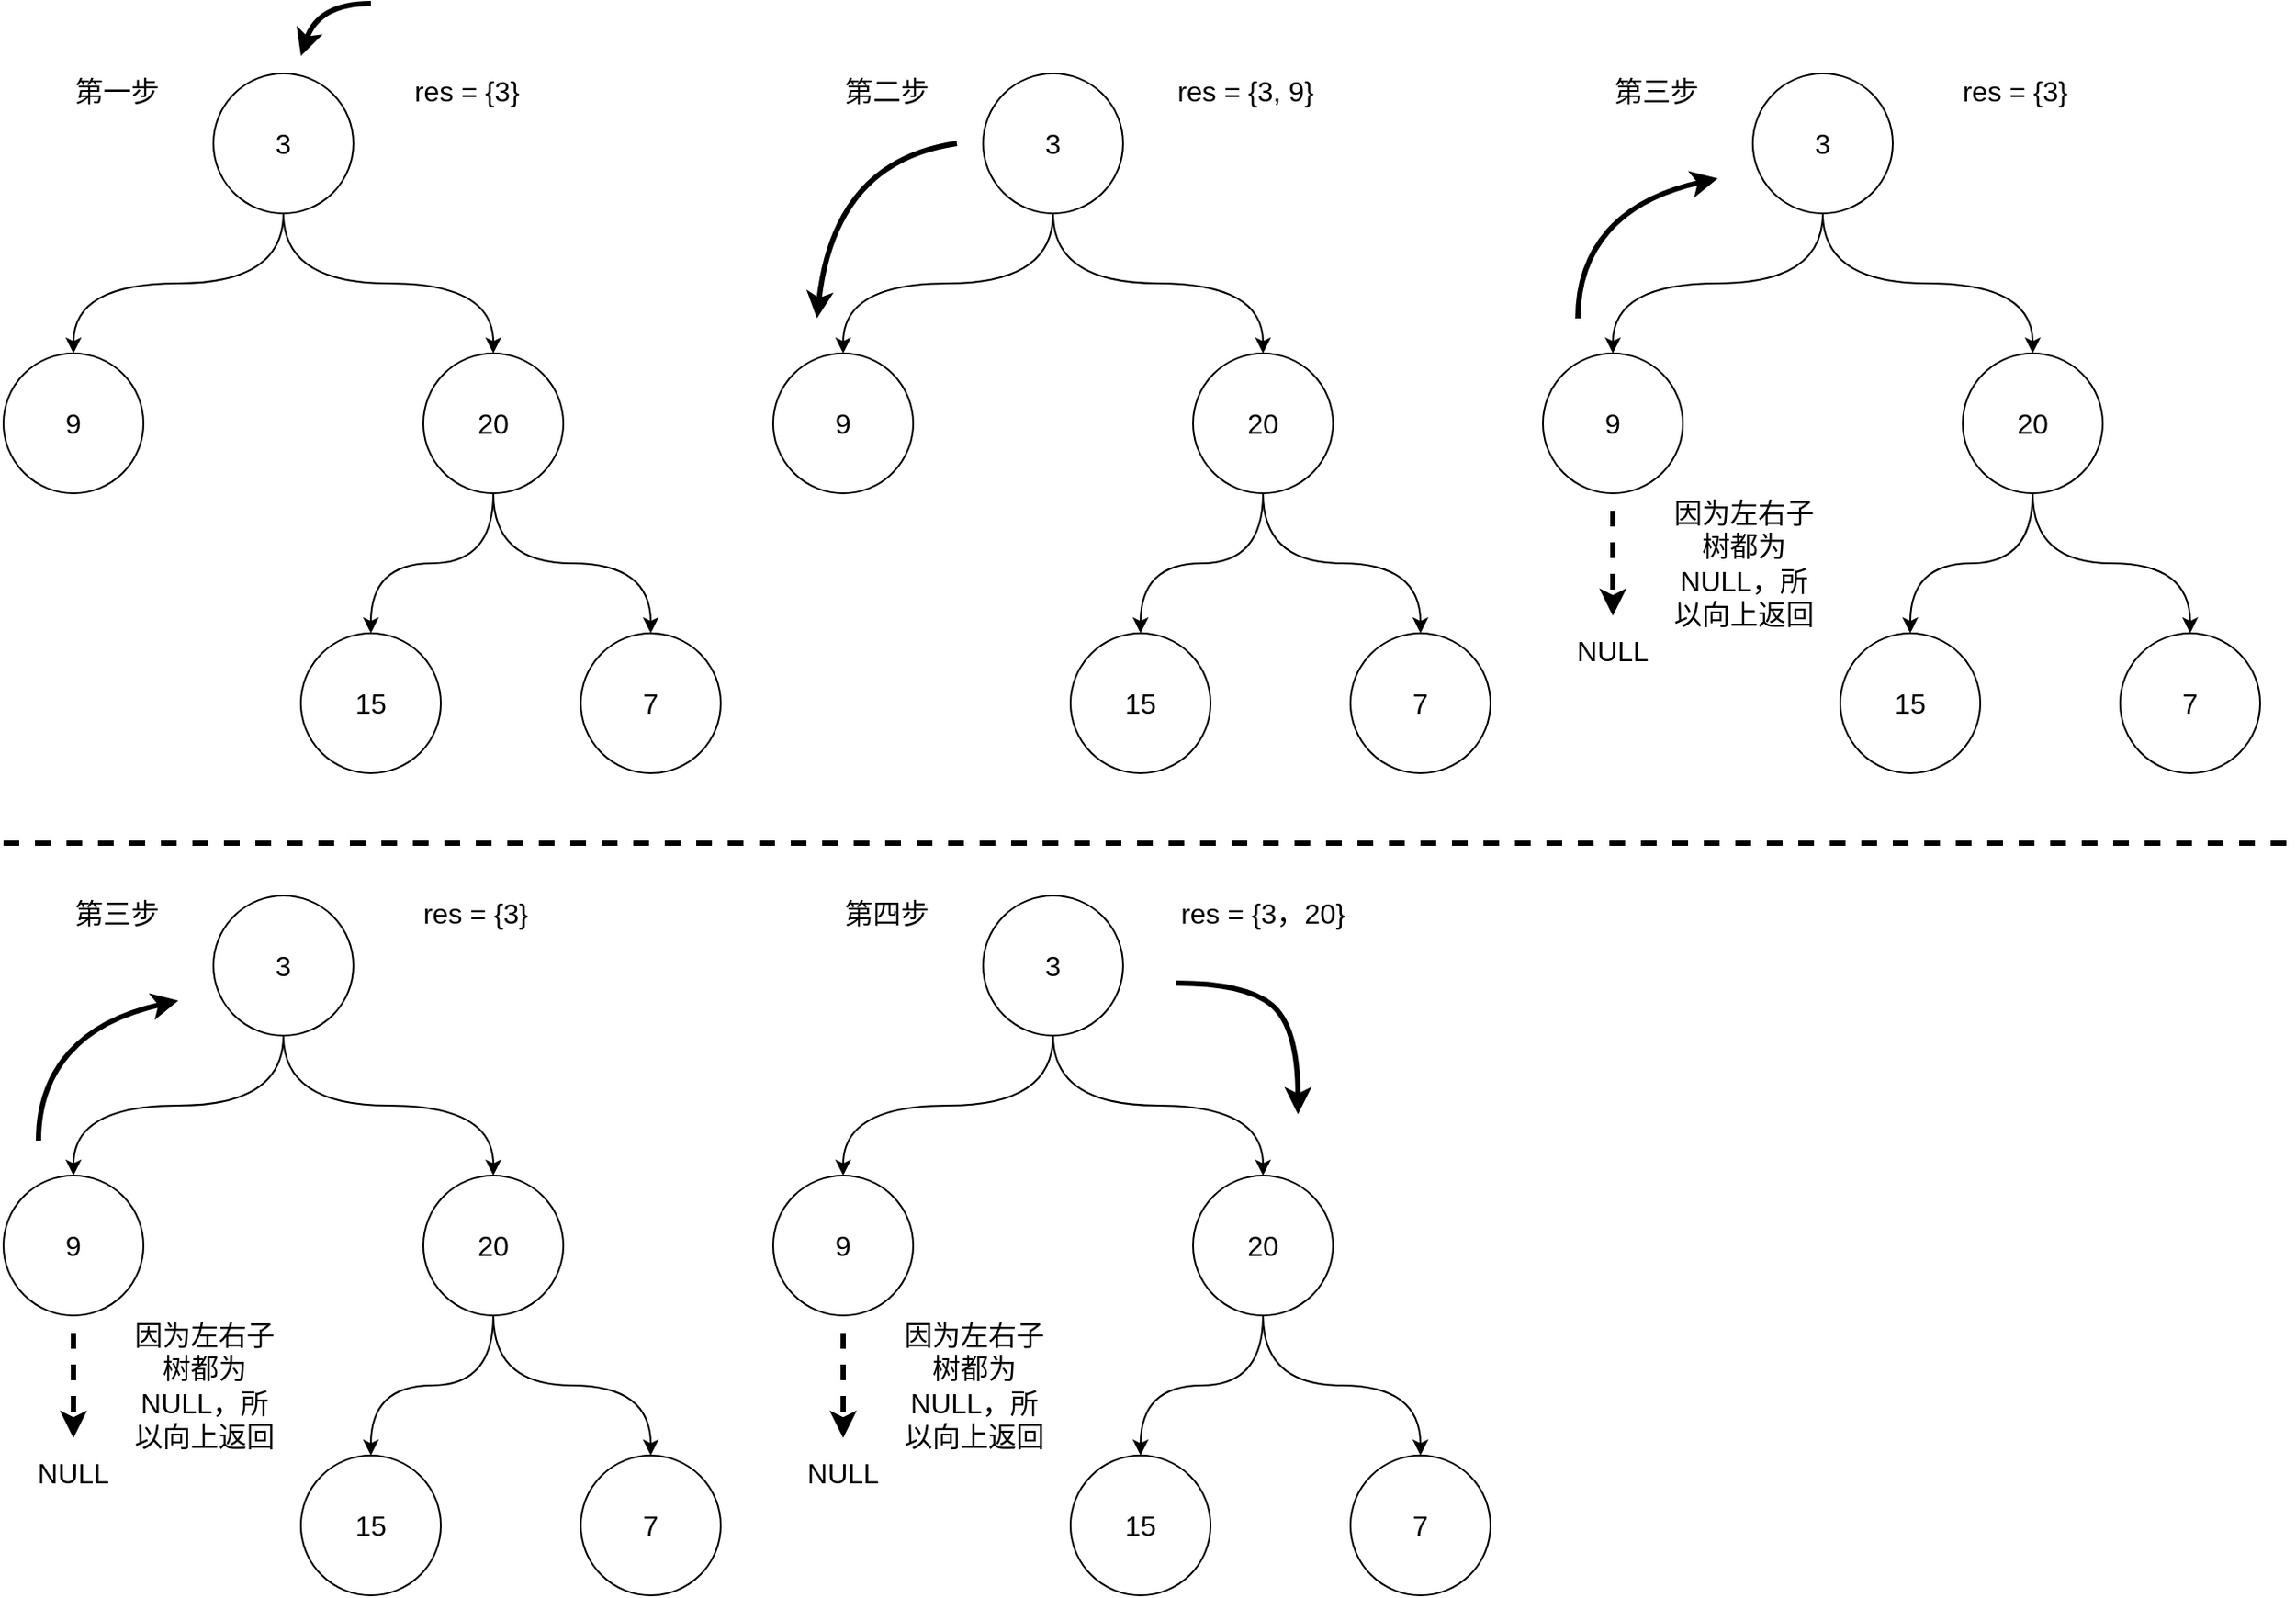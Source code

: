 <mxfile version="14.6.0" type="github">
  <diagram id="72RIDOFjgwgf8fgMc3nl" name="第 1 页">
    <mxGraphModel dx="1450" dy="992" grid="1" gridSize="10" guides="1" tooltips="1" connect="1" arrows="1" fold="1" page="1" pageScale="1" pageWidth="827" pageHeight="1169" math="0" shadow="0">
      <root>
        <mxCell id="0" />
        <mxCell id="1" parent="0" />
        <mxCell id="oBtHDwOp3o_CFWQKpaH9-7" style="edgeStyle=orthogonalEdgeStyle;curved=1;rounded=0;orthogonalLoop=1;jettySize=auto;html=1;exitX=0.5;exitY=1;exitDx=0;exitDy=0;" edge="1" parent="1" source="oBtHDwOp3o_CFWQKpaH9-1" target="oBtHDwOp3o_CFWQKpaH9-2">
          <mxGeometry relative="1" as="geometry" />
        </mxCell>
        <mxCell id="oBtHDwOp3o_CFWQKpaH9-8" style="edgeStyle=orthogonalEdgeStyle;curved=1;rounded=0;orthogonalLoop=1;jettySize=auto;html=1;exitX=0.5;exitY=1;exitDx=0;exitDy=0;entryX=0.5;entryY=0;entryDx=0;entryDy=0;" edge="1" parent="1" source="oBtHDwOp3o_CFWQKpaH9-1" target="oBtHDwOp3o_CFWQKpaH9-3">
          <mxGeometry relative="1" as="geometry" />
        </mxCell>
        <mxCell id="oBtHDwOp3o_CFWQKpaH9-1" value="&lt;font style=&quot;font-size: 16px&quot;&gt;3&lt;/font&gt;" style="ellipse;whiteSpace=wrap;html=1;aspect=fixed;" vertex="1" parent="1">
          <mxGeometry x="200" y="80" width="80" height="80" as="geometry" />
        </mxCell>
        <mxCell id="oBtHDwOp3o_CFWQKpaH9-2" value="&lt;font style=&quot;font-size: 16px&quot;&gt;9&lt;/font&gt;" style="ellipse;whiteSpace=wrap;html=1;aspect=fixed;" vertex="1" parent="1">
          <mxGeometry x="80" y="240" width="80" height="80" as="geometry" />
        </mxCell>
        <mxCell id="oBtHDwOp3o_CFWQKpaH9-10" style="edgeStyle=orthogonalEdgeStyle;curved=1;rounded=0;orthogonalLoop=1;jettySize=auto;html=1;exitX=0.5;exitY=1;exitDx=0;exitDy=0;entryX=0.5;entryY=0;entryDx=0;entryDy=0;" edge="1" parent="1" source="oBtHDwOp3o_CFWQKpaH9-3" target="oBtHDwOp3o_CFWQKpaH9-4">
          <mxGeometry relative="1" as="geometry" />
        </mxCell>
        <mxCell id="oBtHDwOp3o_CFWQKpaH9-11" style="edgeStyle=orthogonalEdgeStyle;curved=1;rounded=0;orthogonalLoop=1;jettySize=auto;html=1;exitX=0.5;exitY=1;exitDx=0;exitDy=0;entryX=0.5;entryY=0;entryDx=0;entryDy=0;" edge="1" parent="1" source="oBtHDwOp3o_CFWQKpaH9-3" target="oBtHDwOp3o_CFWQKpaH9-5">
          <mxGeometry relative="1" as="geometry" />
        </mxCell>
        <mxCell id="oBtHDwOp3o_CFWQKpaH9-3" value="&lt;font style=&quot;font-size: 16px&quot;&gt;20&lt;/font&gt;" style="ellipse;whiteSpace=wrap;html=1;aspect=fixed;" vertex="1" parent="1">
          <mxGeometry x="320" y="240" width="80" height="80" as="geometry" />
        </mxCell>
        <mxCell id="oBtHDwOp3o_CFWQKpaH9-4" value="&lt;font style=&quot;font-size: 16px&quot;&gt;15&lt;/font&gt;" style="ellipse;whiteSpace=wrap;html=1;aspect=fixed;" vertex="1" parent="1">
          <mxGeometry x="250" y="400" width="80" height="80" as="geometry" />
        </mxCell>
        <mxCell id="oBtHDwOp3o_CFWQKpaH9-5" value="&lt;font style=&quot;font-size: 16px&quot;&gt;7&lt;/font&gt;" style="ellipse;whiteSpace=wrap;html=1;aspect=fixed;" vertex="1" parent="1">
          <mxGeometry x="410" y="400" width="80" height="80" as="geometry" />
        </mxCell>
        <mxCell id="oBtHDwOp3o_CFWQKpaH9-12" value="&lt;font style=&quot;font-size: 16px&quot;&gt;第一步&lt;/font&gt;" style="text;html=1;strokeColor=none;fillColor=none;align=center;verticalAlign=middle;whiteSpace=wrap;rounded=0;" vertex="1" parent="1">
          <mxGeometry x="120" y="80" width="50" height="20" as="geometry" />
        </mxCell>
        <mxCell id="oBtHDwOp3o_CFWQKpaH9-16" value="" style="curved=1;endArrow=classic;html=1;strokeWidth=3;" edge="1" parent="1">
          <mxGeometry width="50" height="50" relative="1" as="geometry">
            <mxPoint x="290" y="40" as="sourcePoint" />
            <mxPoint x="250" y="70" as="targetPoint" />
            <Array as="points">
              <mxPoint x="260" y="40" />
            </Array>
          </mxGeometry>
        </mxCell>
        <mxCell id="oBtHDwOp3o_CFWQKpaH9-17" value="&lt;font style=&quot;font-size: 16px&quot;&gt;res = {3}&lt;/font&gt;" style="text;html=1;strokeColor=none;fillColor=none;align=center;verticalAlign=middle;whiteSpace=wrap;rounded=0;" vertex="1" parent="1">
          <mxGeometry x="310" y="80" width="70" height="20" as="geometry" />
        </mxCell>
        <mxCell id="oBtHDwOp3o_CFWQKpaH9-18" style="edgeStyle=orthogonalEdgeStyle;curved=1;rounded=0;orthogonalLoop=1;jettySize=auto;html=1;exitX=0.5;exitY=1;exitDx=0;exitDy=0;" edge="1" parent="1" source="oBtHDwOp3o_CFWQKpaH9-20" target="oBtHDwOp3o_CFWQKpaH9-21">
          <mxGeometry relative="1" as="geometry" />
        </mxCell>
        <mxCell id="oBtHDwOp3o_CFWQKpaH9-19" style="edgeStyle=orthogonalEdgeStyle;curved=1;rounded=0;orthogonalLoop=1;jettySize=auto;html=1;exitX=0.5;exitY=1;exitDx=0;exitDy=0;entryX=0.5;entryY=0;entryDx=0;entryDy=0;" edge="1" parent="1" source="oBtHDwOp3o_CFWQKpaH9-20" target="oBtHDwOp3o_CFWQKpaH9-24">
          <mxGeometry relative="1" as="geometry" />
        </mxCell>
        <mxCell id="oBtHDwOp3o_CFWQKpaH9-20" value="&lt;font style=&quot;font-size: 16px&quot;&gt;3&lt;/font&gt;" style="ellipse;whiteSpace=wrap;html=1;aspect=fixed;" vertex="1" parent="1">
          <mxGeometry x="640" y="80" width="80" height="80" as="geometry" />
        </mxCell>
        <mxCell id="oBtHDwOp3o_CFWQKpaH9-21" value="&lt;font style=&quot;font-size: 16px&quot;&gt;9&lt;/font&gt;" style="ellipse;whiteSpace=wrap;html=1;aspect=fixed;" vertex="1" parent="1">
          <mxGeometry x="520" y="240" width="80" height="80" as="geometry" />
        </mxCell>
        <mxCell id="oBtHDwOp3o_CFWQKpaH9-22" style="edgeStyle=orthogonalEdgeStyle;curved=1;rounded=0;orthogonalLoop=1;jettySize=auto;html=1;exitX=0.5;exitY=1;exitDx=0;exitDy=0;entryX=0.5;entryY=0;entryDx=0;entryDy=0;" edge="1" parent="1" source="oBtHDwOp3o_CFWQKpaH9-24" target="oBtHDwOp3o_CFWQKpaH9-25">
          <mxGeometry relative="1" as="geometry" />
        </mxCell>
        <mxCell id="oBtHDwOp3o_CFWQKpaH9-23" style="edgeStyle=orthogonalEdgeStyle;curved=1;rounded=0;orthogonalLoop=1;jettySize=auto;html=1;exitX=0.5;exitY=1;exitDx=0;exitDy=0;entryX=0.5;entryY=0;entryDx=0;entryDy=0;" edge="1" parent="1" source="oBtHDwOp3o_CFWQKpaH9-24" target="oBtHDwOp3o_CFWQKpaH9-26">
          <mxGeometry relative="1" as="geometry" />
        </mxCell>
        <mxCell id="oBtHDwOp3o_CFWQKpaH9-24" value="&lt;font style=&quot;font-size: 16px&quot;&gt;20&lt;/font&gt;" style="ellipse;whiteSpace=wrap;html=1;aspect=fixed;" vertex="1" parent="1">
          <mxGeometry x="760" y="240" width="80" height="80" as="geometry" />
        </mxCell>
        <mxCell id="oBtHDwOp3o_CFWQKpaH9-25" value="&lt;font style=&quot;font-size: 16px&quot;&gt;15&lt;/font&gt;" style="ellipse;whiteSpace=wrap;html=1;aspect=fixed;" vertex="1" parent="1">
          <mxGeometry x="690" y="400" width="80" height="80" as="geometry" />
        </mxCell>
        <mxCell id="oBtHDwOp3o_CFWQKpaH9-26" value="&lt;font style=&quot;font-size: 16px&quot;&gt;7&lt;/font&gt;" style="ellipse;whiteSpace=wrap;html=1;aspect=fixed;" vertex="1" parent="1">
          <mxGeometry x="850" y="400" width="80" height="80" as="geometry" />
        </mxCell>
        <mxCell id="oBtHDwOp3o_CFWQKpaH9-27" value="&lt;font style=&quot;font-size: 16px&quot;&gt;第二步&lt;/font&gt;" style="text;html=1;strokeColor=none;fillColor=none;align=center;verticalAlign=middle;whiteSpace=wrap;rounded=0;" vertex="1" parent="1">
          <mxGeometry x="560" y="80" width="50" height="20" as="geometry" />
        </mxCell>
        <mxCell id="oBtHDwOp3o_CFWQKpaH9-29" value="" style="curved=1;endArrow=classic;html=1;strokeWidth=3;" edge="1" parent="1">
          <mxGeometry width="50" height="50" relative="1" as="geometry">
            <mxPoint x="625" y="120" as="sourcePoint" />
            <mxPoint x="545" y="220" as="targetPoint" />
            <Array as="points">
              <mxPoint x="555" y="130" />
            </Array>
          </mxGeometry>
        </mxCell>
        <mxCell id="oBtHDwOp3o_CFWQKpaH9-30" value="&lt;font style=&quot;font-size: 16px&quot;&gt;res = {3, 9}&lt;/font&gt;" style="text;html=1;strokeColor=none;fillColor=none;align=center;verticalAlign=middle;whiteSpace=wrap;rounded=0;" vertex="1" parent="1">
          <mxGeometry x="750" y="80" width="80" height="20" as="geometry" />
        </mxCell>
        <mxCell id="oBtHDwOp3o_CFWQKpaH9-31" style="edgeStyle=orthogonalEdgeStyle;curved=1;rounded=0;orthogonalLoop=1;jettySize=auto;html=1;exitX=0.5;exitY=1;exitDx=0;exitDy=0;" edge="1" parent="1" source="oBtHDwOp3o_CFWQKpaH9-33" target="oBtHDwOp3o_CFWQKpaH9-34">
          <mxGeometry relative="1" as="geometry" />
        </mxCell>
        <mxCell id="oBtHDwOp3o_CFWQKpaH9-32" style="edgeStyle=orthogonalEdgeStyle;curved=1;rounded=0;orthogonalLoop=1;jettySize=auto;html=1;exitX=0.5;exitY=1;exitDx=0;exitDy=0;entryX=0.5;entryY=0;entryDx=0;entryDy=0;" edge="1" parent="1" source="oBtHDwOp3o_CFWQKpaH9-33" target="oBtHDwOp3o_CFWQKpaH9-37">
          <mxGeometry relative="1" as="geometry" />
        </mxCell>
        <mxCell id="oBtHDwOp3o_CFWQKpaH9-33" value="&lt;font style=&quot;font-size: 16px&quot;&gt;3&lt;/font&gt;" style="ellipse;whiteSpace=wrap;html=1;aspect=fixed;" vertex="1" parent="1">
          <mxGeometry x="200" y="550" width="80" height="80" as="geometry" />
        </mxCell>
        <mxCell id="oBtHDwOp3o_CFWQKpaH9-34" value="&lt;font style=&quot;font-size: 16px&quot;&gt;9&lt;/font&gt;" style="ellipse;whiteSpace=wrap;html=1;aspect=fixed;" vertex="1" parent="1">
          <mxGeometry x="80" y="710" width="80" height="80" as="geometry" />
        </mxCell>
        <mxCell id="oBtHDwOp3o_CFWQKpaH9-35" style="edgeStyle=orthogonalEdgeStyle;curved=1;rounded=0;orthogonalLoop=1;jettySize=auto;html=1;exitX=0.5;exitY=1;exitDx=0;exitDy=0;entryX=0.5;entryY=0;entryDx=0;entryDy=0;" edge="1" parent="1" source="oBtHDwOp3o_CFWQKpaH9-37" target="oBtHDwOp3o_CFWQKpaH9-38">
          <mxGeometry relative="1" as="geometry" />
        </mxCell>
        <mxCell id="oBtHDwOp3o_CFWQKpaH9-36" style="edgeStyle=orthogonalEdgeStyle;curved=1;rounded=0;orthogonalLoop=1;jettySize=auto;html=1;exitX=0.5;exitY=1;exitDx=0;exitDy=0;entryX=0.5;entryY=0;entryDx=0;entryDy=0;" edge="1" parent="1" source="oBtHDwOp3o_CFWQKpaH9-37" target="oBtHDwOp3o_CFWQKpaH9-39">
          <mxGeometry relative="1" as="geometry" />
        </mxCell>
        <mxCell id="oBtHDwOp3o_CFWQKpaH9-37" value="&lt;font style=&quot;font-size: 16px&quot;&gt;20&lt;/font&gt;" style="ellipse;whiteSpace=wrap;html=1;aspect=fixed;" vertex="1" parent="1">
          <mxGeometry x="320" y="710" width="80" height="80" as="geometry" />
        </mxCell>
        <mxCell id="oBtHDwOp3o_CFWQKpaH9-38" value="&lt;font style=&quot;font-size: 16px&quot;&gt;15&lt;/font&gt;" style="ellipse;whiteSpace=wrap;html=1;aspect=fixed;" vertex="1" parent="1">
          <mxGeometry x="250" y="870" width="80" height="80" as="geometry" />
        </mxCell>
        <mxCell id="oBtHDwOp3o_CFWQKpaH9-39" value="&lt;font style=&quot;font-size: 16px&quot;&gt;7&lt;/font&gt;" style="ellipse;whiteSpace=wrap;html=1;aspect=fixed;" vertex="1" parent="1">
          <mxGeometry x="410" y="870" width="80" height="80" as="geometry" />
        </mxCell>
        <mxCell id="oBtHDwOp3o_CFWQKpaH9-40" value="&lt;font style=&quot;font-size: 16px&quot;&gt;第三步&lt;/font&gt;" style="text;html=1;strokeColor=none;fillColor=none;align=center;verticalAlign=middle;whiteSpace=wrap;rounded=0;" vertex="1" parent="1">
          <mxGeometry x="120" y="550" width="50" height="20" as="geometry" />
        </mxCell>
        <mxCell id="oBtHDwOp3o_CFWQKpaH9-41" value="" style="curved=1;endArrow=classic;html=1;strokeWidth=3;" edge="1" parent="1">
          <mxGeometry width="50" height="50" relative="1" as="geometry">
            <mxPoint x="100" y="690" as="sourcePoint" />
            <mxPoint x="180" y="610" as="targetPoint" />
            <Array as="points">
              <mxPoint x="100" y="660" />
              <mxPoint x="135" y="620" />
            </Array>
          </mxGeometry>
        </mxCell>
        <mxCell id="oBtHDwOp3o_CFWQKpaH9-42" value="&lt;font style=&quot;font-size: 16px&quot;&gt;res = {3}&lt;/font&gt;" style="text;html=1;strokeColor=none;fillColor=none;align=center;verticalAlign=middle;whiteSpace=wrap;rounded=0;" vertex="1" parent="1">
          <mxGeometry x="310" y="550" width="80" height="20" as="geometry" />
        </mxCell>
        <mxCell id="oBtHDwOp3o_CFWQKpaH9-43" value="" style="endArrow=none;dashed=1;html=1;strokeWidth=3;" edge="1" parent="1">
          <mxGeometry width="50" height="50" relative="1" as="geometry">
            <mxPoint x="80" y="520" as="sourcePoint" />
            <mxPoint x="1386.667" y="520" as="targetPoint" />
          </mxGeometry>
        </mxCell>
        <mxCell id="oBtHDwOp3o_CFWQKpaH9-44" value="" style="endArrow=classic;html=1;strokeWidth=3;dashed=1;" edge="1" parent="1">
          <mxGeometry width="50" height="50" relative="1" as="geometry">
            <mxPoint x="120" y="800" as="sourcePoint" />
            <mxPoint x="120" y="860" as="targetPoint" />
          </mxGeometry>
        </mxCell>
        <mxCell id="oBtHDwOp3o_CFWQKpaH9-45" value="&lt;font style=&quot;font-size: 16px&quot;&gt;NULL&lt;/font&gt;" style="text;html=1;strokeColor=none;fillColor=none;align=center;verticalAlign=middle;whiteSpace=wrap;rounded=0;" vertex="1" parent="1">
          <mxGeometry x="100" y="870" width="40" height="20" as="geometry" />
        </mxCell>
        <mxCell id="oBtHDwOp3o_CFWQKpaH9-46" value="&lt;font style=&quot;font-size: 16px&quot;&gt;因为左右子树都为NULL，所以向上返回&lt;/font&gt;" style="text;html=1;strokeColor=none;fillColor=none;align=center;verticalAlign=middle;whiteSpace=wrap;rounded=0;" vertex="1" parent="1">
          <mxGeometry x="150" y="820" width="90" height="20" as="geometry" />
        </mxCell>
        <mxCell id="oBtHDwOp3o_CFWQKpaH9-47" style="edgeStyle=orthogonalEdgeStyle;curved=1;rounded=0;orthogonalLoop=1;jettySize=auto;html=1;exitX=0.5;exitY=1;exitDx=0;exitDy=0;" edge="1" parent="1" source="oBtHDwOp3o_CFWQKpaH9-49" target="oBtHDwOp3o_CFWQKpaH9-50">
          <mxGeometry relative="1" as="geometry" />
        </mxCell>
        <mxCell id="oBtHDwOp3o_CFWQKpaH9-48" style="edgeStyle=orthogonalEdgeStyle;curved=1;rounded=0;orthogonalLoop=1;jettySize=auto;html=1;exitX=0.5;exitY=1;exitDx=0;exitDy=0;entryX=0.5;entryY=0;entryDx=0;entryDy=0;" edge="1" parent="1" source="oBtHDwOp3o_CFWQKpaH9-49" target="oBtHDwOp3o_CFWQKpaH9-53">
          <mxGeometry relative="1" as="geometry" />
        </mxCell>
        <mxCell id="oBtHDwOp3o_CFWQKpaH9-49" value="&lt;font style=&quot;font-size: 16px&quot;&gt;3&lt;/font&gt;" style="ellipse;whiteSpace=wrap;html=1;aspect=fixed;" vertex="1" parent="1">
          <mxGeometry x="640" y="550" width="80" height="80" as="geometry" />
        </mxCell>
        <mxCell id="oBtHDwOp3o_CFWQKpaH9-50" value="&lt;font style=&quot;font-size: 16px&quot;&gt;9&lt;/font&gt;" style="ellipse;whiteSpace=wrap;html=1;aspect=fixed;" vertex="1" parent="1">
          <mxGeometry x="520" y="710" width="80" height="80" as="geometry" />
        </mxCell>
        <mxCell id="oBtHDwOp3o_CFWQKpaH9-51" style="edgeStyle=orthogonalEdgeStyle;curved=1;rounded=0;orthogonalLoop=1;jettySize=auto;html=1;exitX=0.5;exitY=1;exitDx=0;exitDy=0;entryX=0.5;entryY=0;entryDx=0;entryDy=0;" edge="1" parent="1" source="oBtHDwOp3o_CFWQKpaH9-53" target="oBtHDwOp3o_CFWQKpaH9-54">
          <mxGeometry relative="1" as="geometry" />
        </mxCell>
        <mxCell id="oBtHDwOp3o_CFWQKpaH9-52" style="edgeStyle=orthogonalEdgeStyle;curved=1;rounded=0;orthogonalLoop=1;jettySize=auto;html=1;exitX=0.5;exitY=1;exitDx=0;exitDy=0;entryX=0.5;entryY=0;entryDx=0;entryDy=0;" edge="1" parent="1" source="oBtHDwOp3o_CFWQKpaH9-53" target="oBtHDwOp3o_CFWQKpaH9-55">
          <mxGeometry relative="1" as="geometry" />
        </mxCell>
        <mxCell id="oBtHDwOp3o_CFWQKpaH9-53" value="&lt;font style=&quot;font-size: 16px&quot;&gt;20&lt;/font&gt;" style="ellipse;whiteSpace=wrap;html=1;aspect=fixed;" vertex="1" parent="1">
          <mxGeometry x="760" y="710" width="80" height="80" as="geometry" />
        </mxCell>
        <mxCell id="oBtHDwOp3o_CFWQKpaH9-54" value="&lt;font style=&quot;font-size: 16px&quot;&gt;15&lt;/font&gt;" style="ellipse;whiteSpace=wrap;html=1;aspect=fixed;" vertex="1" parent="1">
          <mxGeometry x="690" y="870" width="80" height="80" as="geometry" />
        </mxCell>
        <mxCell id="oBtHDwOp3o_CFWQKpaH9-55" value="&lt;font style=&quot;font-size: 16px&quot;&gt;7&lt;/font&gt;" style="ellipse;whiteSpace=wrap;html=1;aspect=fixed;" vertex="1" parent="1">
          <mxGeometry x="850" y="870" width="80" height="80" as="geometry" />
        </mxCell>
        <mxCell id="oBtHDwOp3o_CFWQKpaH9-56" value="&lt;font style=&quot;font-size: 16px&quot;&gt;第四步&lt;/font&gt;" style="text;html=1;strokeColor=none;fillColor=none;align=center;verticalAlign=middle;whiteSpace=wrap;rounded=0;" vertex="1" parent="1">
          <mxGeometry x="560" y="550" width="50" height="20" as="geometry" />
        </mxCell>
        <mxCell id="oBtHDwOp3o_CFWQKpaH9-57" value="" style="curved=1;endArrow=classic;html=1;strokeWidth=3;" edge="1" parent="1">
          <mxGeometry width="50" height="50" relative="1" as="geometry">
            <mxPoint x="750" y="600" as="sourcePoint" />
            <mxPoint x="820" y="675" as="targetPoint" />
            <Array as="points">
              <mxPoint x="790" y="600" />
              <mxPoint x="820" y="625" />
            </Array>
          </mxGeometry>
        </mxCell>
        <mxCell id="oBtHDwOp3o_CFWQKpaH9-58" value="&lt;font style=&quot;font-size: 16px&quot;&gt;res = {3，20}&lt;/font&gt;" style="text;html=1;strokeColor=none;fillColor=none;align=center;verticalAlign=middle;whiteSpace=wrap;rounded=0;" vertex="1" parent="1">
          <mxGeometry x="750" y="550" width="100" height="20" as="geometry" />
        </mxCell>
        <mxCell id="oBtHDwOp3o_CFWQKpaH9-59" value="" style="endArrow=classic;html=1;strokeWidth=3;dashed=1;" edge="1" parent="1">
          <mxGeometry width="50" height="50" relative="1" as="geometry">
            <mxPoint x="560" y="800" as="sourcePoint" />
            <mxPoint x="560" y="860" as="targetPoint" />
          </mxGeometry>
        </mxCell>
        <mxCell id="oBtHDwOp3o_CFWQKpaH9-60" value="&lt;font style=&quot;font-size: 16px&quot;&gt;NULL&lt;/font&gt;" style="text;html=1;strokeColor=none;fillColor=none;align=center;verticalAlign=middle;whiteSpace=wrap;rounded=0;" vertex="1" parent="1">
          <mxGeometry x="540" y="870" width="40" height="20" as="geometry" />
        </mxCell>
        <mxCell id="oBtHDwOp3o_CFWQKpaH9-61" value="&lt;font style=&quot;font-size: 16px&quot;&gt;因为左右子树都为NULL，所以向上返回&lt;/font&gt;" style="text;html=1;strokeColor=none;fillColor=none;align=center;verticalAlign=middle;whiteSpace=wrap;rounded=0;" vertex="1" parent="1">
          <mxGeometry x="590" y="820" width="90" height="20" as="geometry" />
        </mxCell>
        <mxCell id="oBtHDwOp3o_CFWQKpaH9-62" style="edgeStyle=orthogonalEdgeStyle;curved=1;rounded=0;orthogonalLoop=1;jettySize=auto;html=1;exitX=0.5;exitY=1;exitDx=0;exitDy=0;" edge="1" parent="1" source="oBtHDwOp3o_CFWQKpaH9-64" target="oBtHDwOp3o_CFWQKpaH9-65">
          <mxGeometry relative="1" as="geometry" />
        </mxCell>
        <mxCell id="oBtHDwOp3o_CFWQKpaH9-63" style="edgeStyle=orthogonalEdgeStyle;curved=1;rounded=0;orthogonalLoop=1;jettySize=auto;html=1;exitX=0.5;exitY=1;exitDx=0;exitDy=0;entryX=0.5;entryY=0;entryDx=0;entryDy=0;" edge="1" parent="1" source="oBtHDwOp3o_CFWQKpaH9-64" target="oBtHDwOp3o_CFWQKpaH9-68">
          <mxGeometry relative="1" as="geometry" />
        </mxCell>
        <mxCell id="oBtHDwOp3o_CFWQKpaH9-64" value="&lt;font style=&quot;font-size: 16px&quot;&gt;3&lt;/font&gt;" style="ellipse;whiteSpace=wrap;html=1;aspect=fixed;" vertex="1" parent="1">
          <mxGeometry x="1080" y="80" width="80" height="80" as="geometry" />
        </mxCell>
        <mxCell id="oBtHDwOp3o_CFWQKpaH9-65" value="&lt;font style=&quot;font-size: 16px&quot;&gt;9&lt;/font&gt;" style="ellipse;whiteSpace=wrap;html=1;aspect=fixed;" vertex="1" parent="1">
          <mxGeometry x="960" y="240" width="80" height="80" as="geometry" />
        </mxCell>
        <mxCell id="oBtHDwOp3o_CFWQKpaH9-66" style="edgeStyle=orthogonalEdgeStyle;curved=1;rounded=0;orthogonalLoop=1;jettySize=auto;html=1;exitX=0.5;exitY=1;exitDx=0;exitDy=0;entryX=0.5;entryY=0;entryDx=0;entryDy=0;" edge="1" parent="1" source="oBtHDwOp3o_CFWQKpaH9-68" target="oBtHDwOp3o_CFWQKpaH9-69">
          <mxGeometry relative="1" as="geometry" />
        </mxCell>
        <mxCell id="oBtHDwOp3o_CFWQKpaH9-67" style="edgeStyle=orthogonalEdgeStyle;curved=1;rounded=0;orthogonalLoop=1;jettySize=auto;html=1;exitX=0.5;exitY=1;exitDx=0;exitDy=0;entryX=0.5;entryY=0;entryDx=0;entryDy=0;" edge="1" parent="1" source="oBtHDwOp3o_CFWQKpaH9-68" target="oBtHDwOp3o_CFWQKpaH9-70">
          <mxGeometry relative="1" as="geometry" />
        </mxCell>
        <mxCell id="oBtHDwOp3o_CFWQKpaH9-68" value="&lt;font style=&quot;font-size: 16px&quot;&gt;20&lt;/font&gt;" style="ellipse;whiteSpace=wrap;html=1;aspect=fixed;" vertex="1" parent="1">
          <mxGeometry x="1200" y="240" width="80" height="80" as="geometry" />
        </mxCell>
        <mxCell id="oBtHDwOp3o_CFWQKpaH9-69" value="&lt;font style=&quot;font-size: 16px&quot;&gt;15&lt;/font&gt;" style="ellipse;whiteSpace=wrap;html=1;aspect=fixed;" vertex="1" parent="1">
          <mxGeometry x="1130" y="400" width="80" height="80" as="geometry" />
        </mxCell>
        <mxCell id="oBtHDwOp3o_CFWQKpaH9-70" value="&lt;font style=&quot;font-size: 16px&quot;&gt;7&lt;/font&gt;" style="ellipse;whiteSpace=wrap;html=1;aspect=fixed;" vertex="1" parent="1">
          <mxGeometry x="1290" y="400" width="80" height="80" as="geometry" />
        </mxCell>
        <mxCell id="oBtHDwOp3o_CFWQKpaH9-71" value="&lt;font style=&quot;font-size: 16px&quot;&gt;第三步&lt;/font&gt;" style="text;html=1;strokeColor=none;fillColor=none;align=center;verticalAlign=middle;whiteSpace=wrap;rounded=0;" vertex="1" parent="1">
          <mxGeometry x="1000" y="80" width="50" height="20" as="geometry" />
        </mxCell>
        <mxCell id="oBtHDwOp3o_CFWQKpaH9-72" value="" style="curved=1;endArrow=classic;html=1;strokeWidth=3;" edge="1" parent="1">
          <mxGeometry width="50" height="50" relative="1" as="geometry">
            <mxPoint x="980" y="220" as="sourcePoint" />
            <mxPoint x="1060" y="140" as="targetPoint" />
            <Array as="points">
              <mxPoint x="980" y="190" />
              <mxPoint x="1015" y="150" />
            </Array>
          </mxGeometry>
        </mxCell>
        <mxCell id="oBtHDwOp3o_CFWQKpaH9-73" value="&lt;font style=&quot;font-size: 16px&quot;&gt;res = {3}&lt;/font&gt;" style="text;html=1;strokeColor=none;fillColor=none;align=center;verticalAlign=middle;whiteSpace=wrap;rounded=0;" vertex="1" parent="1">
          <mxGeometry x="1190" y="80" width="80" height="20" as="geometry" />
        </mxCell>
        <mxCell id="oBtHDwOp3o_CFWQKpaH9-74" value="" style="endArrow=classic;html=1;strokeWidth=3;dashed=1;" edge="1" parent="1">
          <mxGeometry width="50" height="50" relative="1" as="geometry">
            <mxPoint x="1000" y="330.0" as="sourcePoint" />
            <mxPoint x="1000" y="390.0" as="targetPoint" />
          </mxGeometry>
        </mxCell>
        <mxCell id="oBtHDwOp3o_CFWQKpaH9-75" value="&lt;font style=&quot;font-size: 16px&quot;&gt;NULL&lt;/font&gt;" style="text;html=1;strokeColor=none;fillColor=none;align=center;verticalAlign=middle;whiteSpace=wrap;rounded=0;" vertex="1" parent="1">
          <mxGeometry x="980" y="400" width="40" height="20" as="geometry" />
        </mxCell>
        <mxCell id="oBtHDwOp3o_CFWQKpaH9-76" value="&lt;font style=&quot;font-size: 16px&quot;&gt;因为左右子树都为NULL，所以向上返回&lt;/font&gt;" style="text;html=1;strokeColor=none;fillColor=none;align=center;verticalAlign=middle;whiteSpace=wrap;rounded=0;" vertex="1" parent="1">
          <mxGeometry x="1030" y="350" width="90" height="20" as="geometry" />
        </mxCell>
      </root>
    </mxGraphModel>
  </diagram>
</mxfile>
